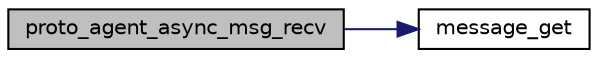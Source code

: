 digraph "proto_agent_async_msg_recv"
{
 // LATEX_PDF_SIZE
  edge [fontname="Helvetica",fontsize="10",labelfontname="Helvetica",labelfontsize="10"];
  node [fontname="Helvetica",fontsize="10",shape=record];
  rankdir="LR";
  Node1 [label="proto_agent_async_msg_recv",height=0.2,width=0.4,color="black", fillcolor="grey75", style="filled", fontcolor="black",tooltip=" "];
  Node1 -> Node2 [color="midnightblue",fontsize="10",style="solid",fontname="Helvetica"];
  Node2 [label="message_get",height=0.2,width=0.4,color="black", fillcolor="white", style="filled",URL="$message__queue_8c.html#a53bbf1c7775d063505f4ac09998940f0",tooltip=" "];
}
